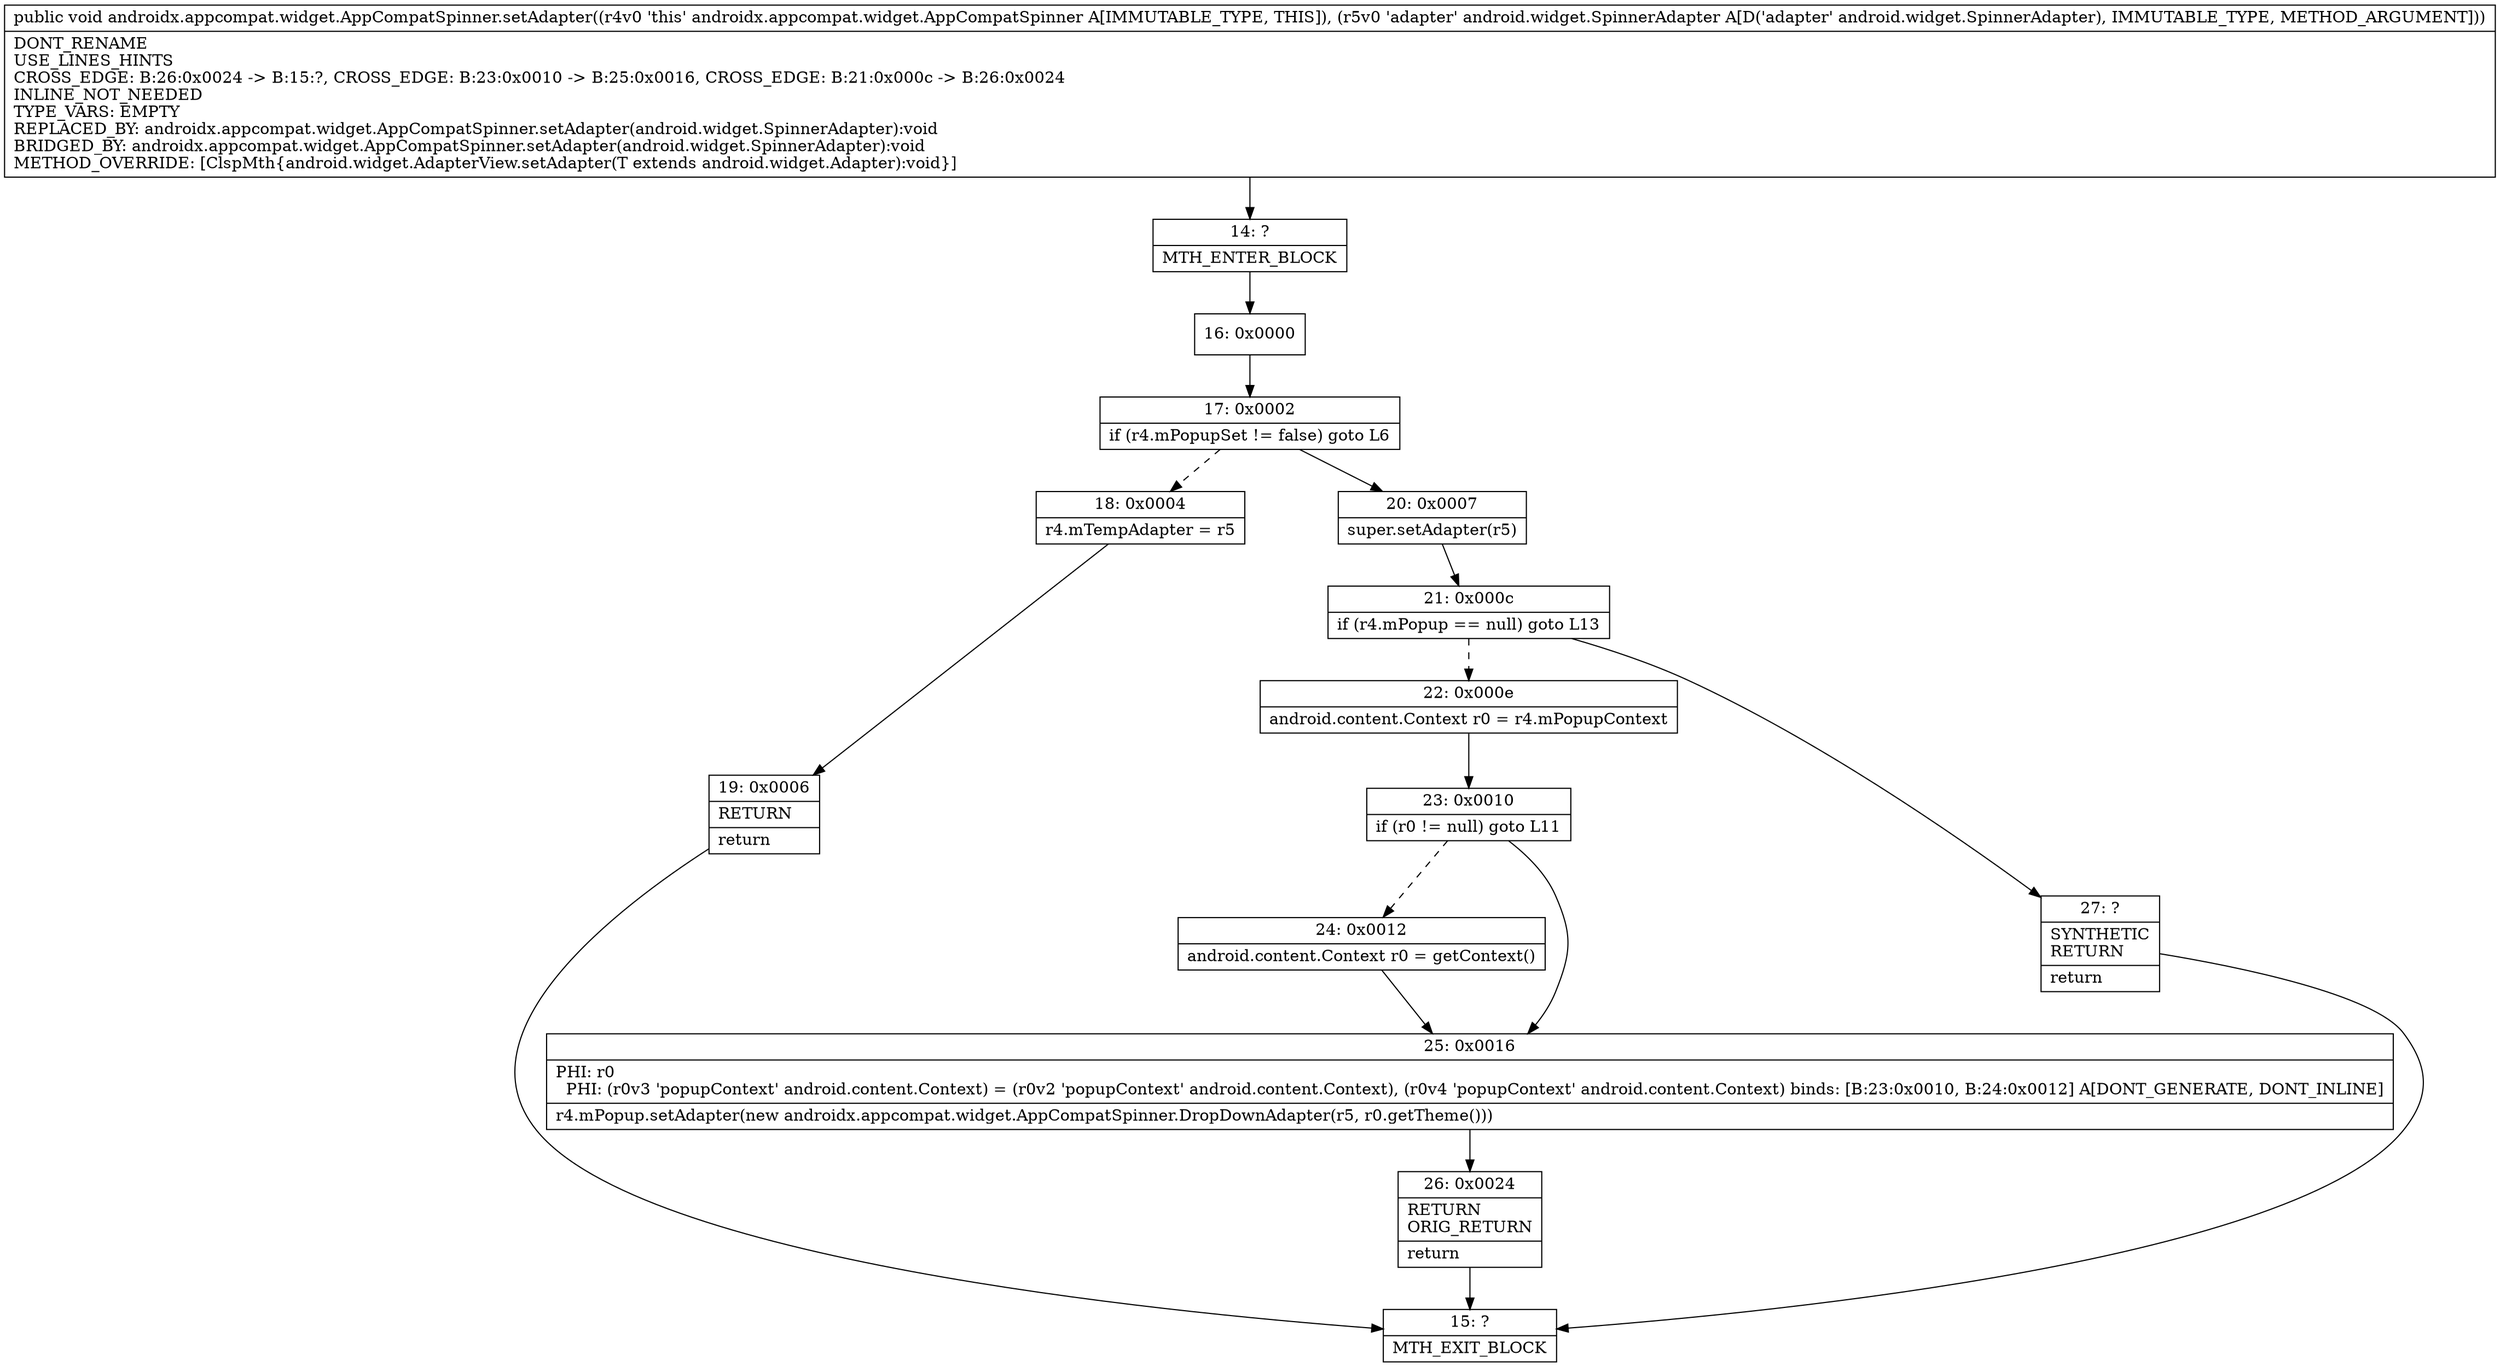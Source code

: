 digraph "CFG forandroidx.appcompat.widget.AppCompatSpinner.setAdapter(Landroid\/widget\/SpinnerAdapter;)V" {
Node_14 [shape=record,label="{14\:\ ?|MTH_ENTER_BLOCK\l}"];
Node_16 [shape=record,label="{16\:\ 0x0000}"];
Node_17 [shape=record,label="{17\:\ 0x0002|if (r4.mPopupSet != false) goto L6\l}"];
Node_18 [shape=record,label="{18\:\ 0x0004|r4.mTempAdapter = r5\l}"];
Node_19 [shape=record,label="{19\:\ 0x0006|RETURN\l|return\l}"];
Node_15 [shape=record,label="{15\:\ ?|MTH_EXIT_BLOCK\l}"];
Node_20 [shape=record,label="{20\:\ 0x0007|super.setAdapter(r5)\l}"];
Node_21 [shape=record,label="{21\:\ 0x000c|if (r4.mPopup == null) goto L13\l}"];
Node_22 [shape=record,label="{22\:\ 0x000e|android.content.Context r0 = r4.mPopupContext\l}"];
Node_23 [shape=record,label="{23\:\ 0x0010|if (r0 != null) goto L11\l}"];
Node_24 [shape=record,label="{24\:\ 0x0012|android.content.Context r0 = getContext()\l}"];
Node_25 [shape=record,label="{25\:\ 0x0016|PHI: r0 \l  PHI: (r0v3 'popupContext' android.content.Context) = (r0v2 'popupContext' android.content.Context), (r0v4 'popupContext' android.content.Context) binds: [B:23:0x0010, B:24:0x0012] A[DONT_GENERATE, DONT_INLINE]\l|r4.mPopup.setAdapter(new androidx.appcompat.widget.AppCompatSpinner.DropDownAdapter(r5, r0.getTheme()))\l}"];
Node_26 [shape=record,label="{26\:\ 0x0024|RETURN\lORIG_RETURN\l|return\l}"];
Node_27 [shape=record,label="{27\:\ ?|SYNTHETIC\lRETURN\l|return\l}"];
MethodNode[shape=record,label="{public void androidx.appcompat.widget.AppCompatSpinner.setAdapter((r4v0 'this' androidx.appcompat.widget.AppCompatSpinner A[IMMUTABLE_TYPE, THIS]), (r5v0 'adapter' android.widget.SpinnerAdapter A[D('adapter' android.widget.SpinnerAdapter), IMMUTABLE_TYPE, METHOD_ARGUMENT]))  | DONT_RENAME\lUSE_LINES_HINTS\lCROSS_EDGE: B:26:0x0024 \-\> B:15:?, CROSS_EDGE: B:23:0x0010 \-\> B:25:0x0016, CROSS_EDGE: B:21:0x000c \-\> B:26:0x0024\lINLINE_NOT_NEEDED\lTYPE_VARS: EMPTY\lREPLACED_BY: androidx.appcompat.widget.AppCompatSpinner.setAdapter(android.widget.SpinnerAdapter):void\lBRIDGED_BY: androidx.appcompat.widget.AppCompatSpinner.setAdapter(android.widget.SpinnerAdapter):void\lMETHOD_OVERRIDE: [ClspMth\{android.widget.AdapterView.setAdapter(T extends android.widget.Adapter):void\}]\l}"];
MethodNode -> Node_14;Node_14 -> Node_16;
Node_16 -> Node_17;
Node_17 -> Node_18[style=dashed];
Node_17 -> Node_20;
Node_18 -> Node_19;
Node_19 -> Node_15;
Node_20 -> Node_21;
Node_21 -> Node_22[style=dashed];
Node_21 -> Node_27;
Node_22 -> Node_23;
Node_23 -> Node_24[style=dashed];
Node_23 -> Node_25;
Node_24 -> Node_25;
Node_25 -> Node_26;
Node_26 -> Node_15;
Node_27 -> Node_15;
}

